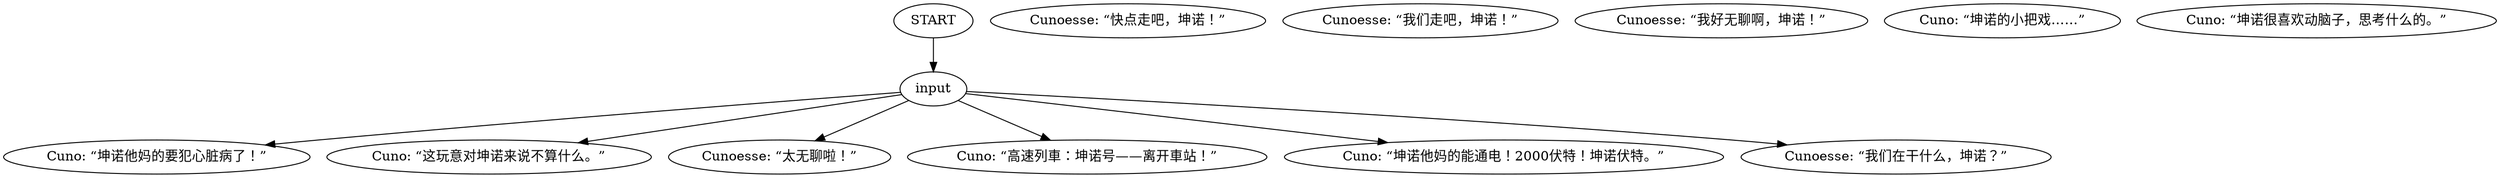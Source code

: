 # YARD / CUNO postbody barks
# Cuno squats on the ground, high on speed.
# ==================================================
digraph G {
	  0 [label="START"];
	  1 [label="input"];
	  2 [label="Cuno: “坤诺他妈的要犯心脏病了！”"];
	  3 [label="Cunoesse: “快点走吧，坤诺！”"];
	  4 [label="Cunoesse: “我们走吧，坤诺！”"];
	  5 [label="Cunoesse: “我好无聊啊，坤诺！”"];
	  6 [label="Cuno: “这玩意对坤诺来说不算什么。”"];
	  7 [label="Cuno: “坤诺的小把戏……”"];
	  8 [label="Cunoesse: “太无聊啦！”"];
	  9 [label="Cuno: “坤诺很喜欢动脑子，思考什么的。”"];
	  10 [label="Cuno: “高速列車：坤诺号——离开車站！”"];
	  11 [label="Cuno: “坤诺他妈的能通电！2000伏特！坤诺伏特。”"];
	  12 [label="Cunoesse: “我们在干什么，坤诺？”"];
	  0 -> 1
	  1 -> 2
	  1 -> 6
	  1 -> 8
	  1 -> 10
	  1 -> 11
	  1 -> 12
}

